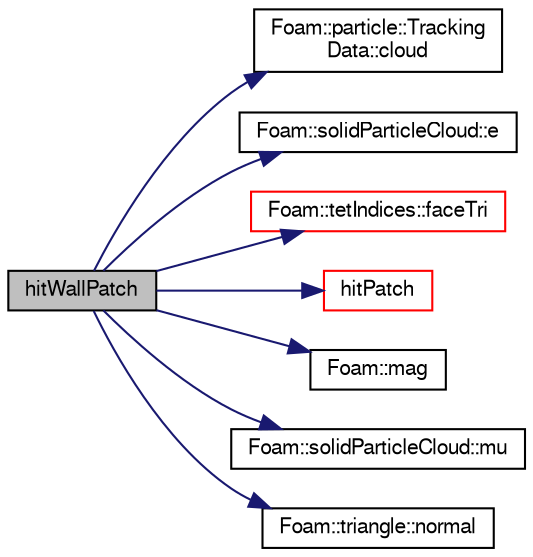 digraph "hitWallPatch"
{
  bgcolor="transparent";
  edge [fontname="FreeSans",fontsize="10",labelfontname="FreeSans",labelfontsize="10"];
  node [fontname="FreeSans",fontsize="10",shape=record];
  rankdir="LR";
  Node263 [label="hitWallPatch",height=0.2,width=0.4,color="black", fillcolor="grey75", style="filled", fontcolor="black"];
  Node263 -> Node264 [color="midnightblue",fontsize="10",style="solid",fontname="FreeSans"];
  Node264 [label="Foam::particle::Tracking\lData::cloud",height=0.2,width=0.4,color="black",URL="$a23590.html#a75f12c9a2d28ecdfb85a8b1ad8034473",tooltip="Return a reference to the cloud. "];
  Node263 -> Node265 [color="midnightblue",fontsize="10",style="solid",fontname="FreeSans"];
  Node265 [label="Foam::solidParticleCloud::e",height=0.2,width=0.4,color="black",URL="$a24514.html#af8cedaf0cf3c239aad4c5ad9540f43a0"];
  Node263 -> Node266 [color="midnightblue",fontsize="10",style="solid",fontname="FreeSans"];
  Node266 [label="Foam::tetIndices::faceTri",height=0.2,width=0.4,color="red",URL="$a27422.html#a99a5264a0e991a77afe619a74f9ae2f1",tooltip="Return the geometry corresponding to the tri on the. "];
  Node263 -> Node313 [color="midnightblue",fontsize="10",style="solid",fontname="FreeSans"];
  Node313 [label="hitPatch",height=0.2,width=0.4,color="red",URL="$a24502.html#a4caf1bad861c1ac81a4479c6de40ec58",tooltip="Overridable function to handle the particle hitting a patch. "];
  Node263 -> Node315 [color="midnightblue",fontsize="10",style="solid",fontname="FreeSans"];
  Node315 [label="Foam::mag",height=0.2,width=0.4,color="black",URL="$a21124.html#a929da2a3fdcf3dacbbe0487d3a330dae"];
  Node263 -> Node316 [color="midnightblue",fontsize="10",style="solid",fontname="FreeSans"];
  Node316 [label="Foam::solidParticleCloud::mu",height=0.2,width=0.4,color="black",URL="$a24514.html#a51e3a15a38bf95076d393e759e66f0fc"];
  Node263 -> Node317 [color="midnightblue",fontsize="10",style="solid",fontname="FreeSans"];
  Node317 [label="Foam::triangle::normal",height=0.2,width=0.4,color="black",URL="$a27606.html#ad626ef30cf97c5bcf2b81d102ad70096",tooltip="Return vector normal. "];
}
